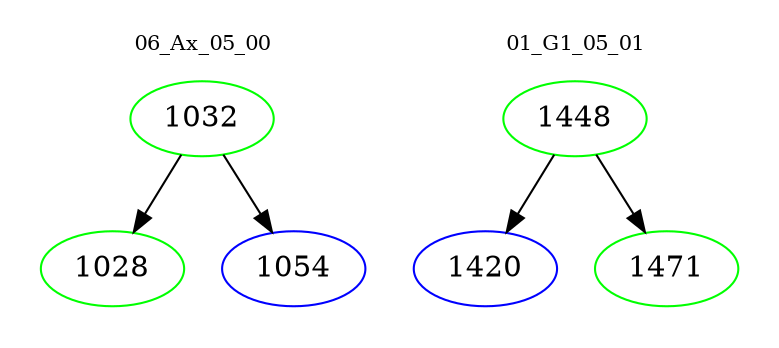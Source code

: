 digraph{
subgraph cluster_0 {
color = white
label = "06_Ax_05_00";
fontsize=10;
T0_1032 [label="1032", color="green"]
T0_1032 -> T0_1028 [color="black"]
T0_1028 [label="1028", color="green"]
T0_1032 -> T0_1054 [color="black"]
T0_1054 [label="1054", color="blue"]
}
subgraph cluster_1 {
color = white
label = "01_G1_05_01";
fontsize=10;
T1_1448 [label="1448", color="green"]
T1_1448 -> T1_1420 [color="black"]
T1_1420 [label="1420", color="blue"]
T1_1448 -> T1_1471 [color="black"]
T1_1471 [label="1471", color="green"]
}
}
